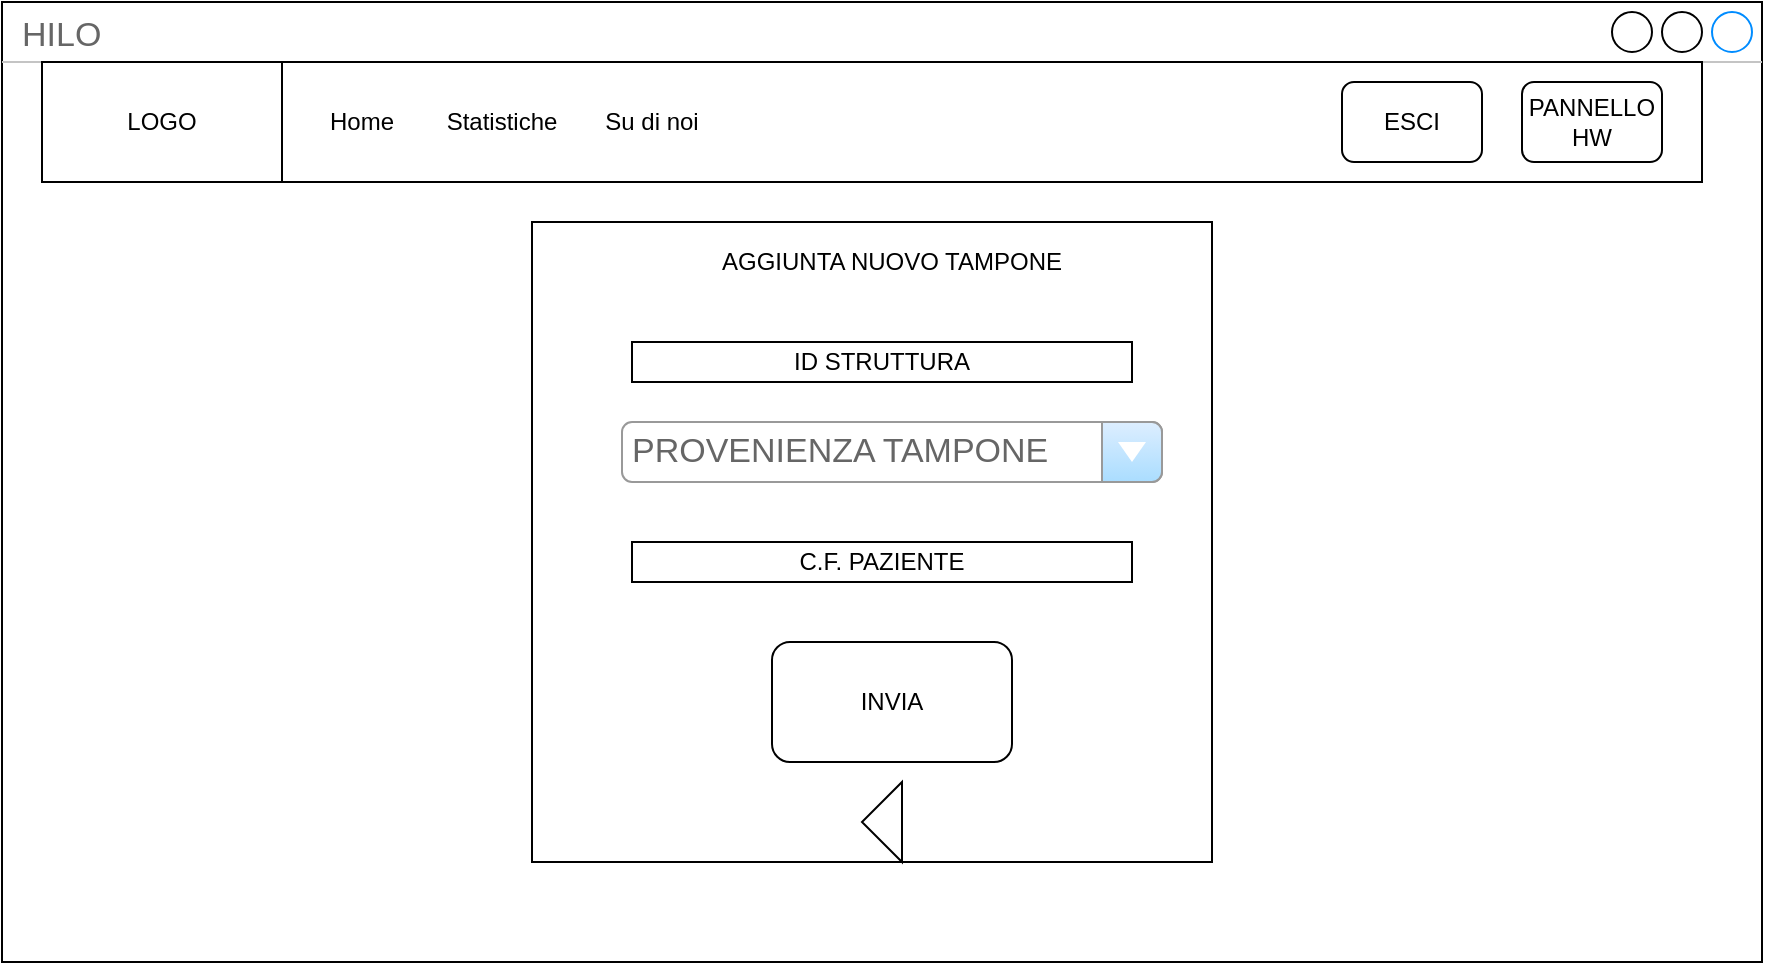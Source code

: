 <mxfile version="14.2.4" type="device"><diagram id="hyg03rda1AzCN0oz3iU2" name="Page-1"><mxGraphModel dx="1422" dy="737" grid="1" gridSize="10" guides="1" tooltips="1" connect="1" arrows="1" fold="1" page="1" pageScale="1" pageWidth="1654" pageHeight="2336" math="0" shadow="0"><root><mxCell id="0"/><mxCell id="1" parent="0"/><mxCell id="7S63dFKkm76KP27T4pg4-9" value="HILO" style="strokeWidth=1;shadow=0;dashed=0;align=center;html=1;shape=mxgraph.mockup.containers.window;align=left;verticalAlign=top;spacingLeft=8;strokeColor2=#008cff;strokeColor3=#c4c4c4;fontColor=#666666;mainText=;fontSize=17;labelBackgroundColor=none;" vertex="1" parent="1"><mxGeometry x="210" y="50" width="880" height="480" as="geometry"/></mxCell><mxCell id="7S63dFKkm76KP27T4pg4-10" value="" style="rounded=0;whiteSpace=wrap;html=1;" vertex="1" parent="1"><mxGeometry x="230" y="80" width="830" height="60" as="geometry"/></mxCell><mxCell id="7S63dFKkm76KP27T4pg4-11" value="LOGO" style="rounded=0;whiteSpace=wrap;html=1;" vertex="1" parent="1"><mxGeometry x="230" y="80" width="120" height="60" as="geometry"/></mxCell><mxCell id="7S63dFKkm76KP27T4pg4-12" value="Home" style="text;html=1;strokeColor=none;fillColor=none;align=center;verticalAlign=middle;whiteSpace=wrap;rounded=0;" vertex="1" parent="1"><mxGeometry x="370" y="100" width="40" height="20" as="geometry"/></mxCell><mxCell id="7S63dFKkm76KP27T4pg4-13" value="Statistiche" style="text;html=1;strokeColor=none;fillColor=none;align=center;verticalAlign=middle;whiteSpace=wrap;rounded=0;" vertex="1" parent="1"><mxGeometry x="440" y="100" width="40" height="20" as="geometry"/></mxCell><mxCell id="7S63dFKkm76KP27T4pg4-14" value="Su di noi" style="text;html=1;strokeColor=none;fillColor=none;align=center;verticalAlign=middle;whiteSpace=wrap;rounded=0;" vertex="1" parent="1"><mxGeometry x="510" y="100" width="50" height="20" as="geometry"/></mxCell><mxCell id="7S63dFKkm76KP27T4pg4-15" value="ESCI" style="rounded=1;whiteSpace=wrap;html=1;" vertex="1" parent="1"><mxGeometry x="880" y="90" width="70" height="40" as="geometry"/></mxCell><mxCell id="7S63dFKkm76KP27T4pg4-16" value="" style="rounded=0;whiteSpace=wrap;html=1;" vertex="1" parent="1"><mxGeometry x="475" y="160" width="340" height="320" as="geometry"/></mxCell><mxCell id="7S63dFKkm76KP27T4pg4-17" value="PANNELLO HW" style="rounded=1;whiteSpace=wrap;html=1;" vertex="1" parent="1"><mxGeometry x="970" y="90" width="70" height="40" as="geometry"/></mxCell><mxCell id="7S63dFKkm76KP27T4pg4-18" value="AGGIUNTA NUOVO TAMPONE" style="text;html=1;strokeColor=none;fillColor=none;align=center;verticalAlign=middle;whiteSpace=wrap;rounded=0;" vertex="1" parent="1"><mxGeometry x="510" y="170" width="290" height="20" as="geometry"/></mxCell><mxCell id="7S63dFKkm76KP27T4pg4-19" value="ID STRUTTURA" style="rounded=0;whiteSpace=wrap;html=1;" vertex="1" parent="1"><mxGeometry x="525" y="220" width="250" height="20" as="geometry"/></mxCell><mxCell id="7S63dFKkm76KP27T4pg4-20" value="PROVENIENZA TAMPONE" style="strokeWidth=1;shadow=0;dashed=0;align=center;html=1;shape=mxgraph.mockup.forms.comboBox;strokeColor=#999999;fillColor=#ddeeff;align=left;fillColor2=#aaddff;mainText=;fontColor=#666666;fontSize=17;spacingLeft=3;" vertex="1" parent="1"><mxGeometry x="520" y="260" width="270" height="30" as="geometry"/></mxCell><mxCell id="7S63dFKkm76KP27T4pg4-21" value="C.F. PAZIENTE" style="rounded=0;whiteSpace=wrap;html=1;" vertex="1" parent="1"><mxGeometry x="525" y="320" width="250" height="20" as="geometry"/></mxCell><mxCell id="7S63dFKkm76KP27T4pg4-22" value="INVIA" style="rounded=1;whiteSpace=wrap;html=1;" vertex="1" parent="1"><mxGeometry x="595" y="370" width="120" height="60" as="geometry"/></mxCell><mxCell id="7S63dFKkm76KP27T4pg4-23" value="" style="triangle;whiteSpace=wrap;html=1;direction=west;" vertex="1" parent="1"><mxGeometry x="640" y="440" width="20" height="40" as="geometry"/></mxCell></root></mxGraphModel></diagram></mxfile>